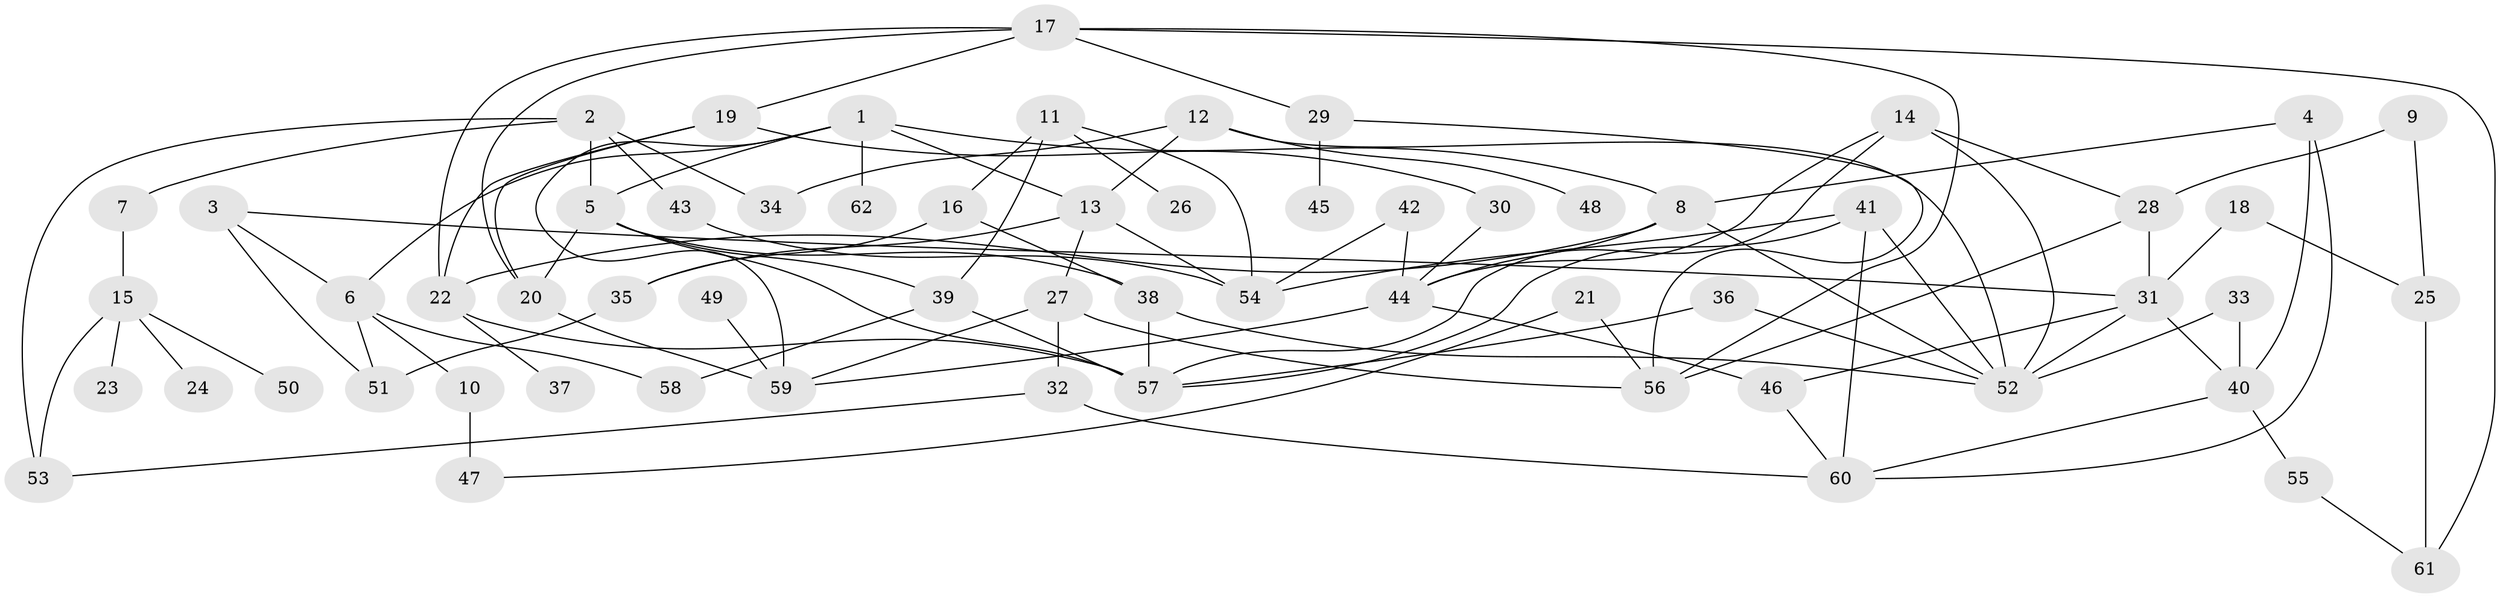// original degree distribution, {5: 0.07317073170731707, 7: 0.024390243902439025, 6: 0.04065040650406504, 3: 0.23577235772357724, 2: 0.3008130081300813, 8: 0.008130081300813009, 1: 0.21951219512195122, 4: 0.0975609756097561}
// Generated by graph-tools (version 1.1) at 2025/36/03/04/25 23:36:13]
// undirected, 62 vertices, 105 edges
graph export_dot {
  node [color=gray90,style=filled];
  1;
  2;
  3;
  4;
  5;
  6;
  7;
  8;
  9;
  10;
  11;
  12;
  13;
  14;
  15;
  16;
  17;
  18;
  19;
  20;
  21;
  22;
  23;
  24;
  25;
  26;
  27;
  28;
  29;
  30;
  31;
  32;
  33;
  34;
  35;
  36;
  37;
  38;
  39;
  40;
  41;
  42;
  43;
  44;
  45;
  46;
  47;
  48;
  49;
  50;
  51;
  52;
  53;
  54;
  55;
  56;
  57;
  58;
  59;
  60;
  61;
  62;
  1 -- 5 [weight=1.0];
  1 -- 6 [weight=1.0];
  1 -- 8 [weight=2.0];
  1 -- 13 [weight=1.0];
  1 -- 59 [weight=1.0];
  1 -- 62 [weight=1.0];
  2 -- 5 [weight=1.0];
  2 -- 7 [weight=1.0];
  2 -- 34 [weight=1.0];
  2 -- 43 [weight=1.0];
  2 -- 53 [weight=1.0];
  3 -- 6 [weight=1.0];
  3 -- 31 [weight=1.0];
  3 -- 51 [weight=1.0];
  4 -- 8 [weight=1.0];
  4 -- 40 [weight=1.0];
  4 -- 60 [weight=1.0];
  5 -- 20 [weight=1.0];
  5 -- 38 [weight=1.0];
  5 -- 39 [weight=1.0];
  5 -- 57 [weight=1.0];
  6 -- 10 [weight=1.0];
  6 -- 51 [weight=1.0];
  6 -- 58 [weight=1.0];
  7 -- 15 [weight=2.0];
  8 -- 22 [weight=1.0];
  8 -- 44 [weight=1.0];
  8 -- 52 [weight=1.0];
  9 -- 25 [weight=1.0];
  9 -- 28 [weight=1.0];
  10 -- 47 [weight=2.0];
  11 -- 16 [weight=1.0];
  11 -- 26 [weight=1.0];
  11 -- 39 [weight=1.0];
  11 -- 54 [weight=1.0];
  12 -- 13 [weight=1.0];
  12 -- 34 [weight=1.0];
  12 -- 48 [weight=1.0];
  12 -- 52 [weight=1.0];
  13 -- 27 [weight=1.0];
  13 -- 35 [weight=1.0];
  13 -- 54 [weight=1.0];
  14 -- 28 [weight=1.0];
  14 -- 44 [weight=1.0];
  14 -- 52 [weight=1.0];
  14 -- 57 [weight=1.0];
  15 -- 23 [weight=1.0];
  15 -- 24 [weight=1.0];
  15 -- 50 [weight=1.0];
  15 -- 53 [weight=1.0];
  16 -- 35 [weight=1.0];
  16 -- 38 [weight=1.0];
  17 -- 19 [weight=1.0];
  17 -- 20 [weight=1.0];
  17 -- 22 [weight=1.0];
  17 -- 29 [weight=1.0];
  17 -- 56 [weight=1.0];
  17 -- 61 [weight=1.0];
  18 -- 25 [weight=1.0];
  18 -- 31 [weight=1.0];
  19 -- 20 [weight=1.0];
  19 -- 22 [weight=1.0];
  19 -- 30 [weight=1.0];
  20 -- 59 [weight=1.0];
  21 -- 47 [weight=1.0];
  21 -- 56 [weight=1.0];
  22 -- 37 [weight=1.0];
  22 -- 57 [weight=1.0];
  25 -- 61 [weight=1.0];
  27 -- 32 [weight=1.0];
  27 -- 56 [weight=1.0];
  27 -- 59 [weight=1.0];
  28 -- 31 [weight=1.0];
  28 -- 56 [weight=1.0];
  29 -- 45 [weight=1.0];
  29 -- 56 [weight=1.0];
  30 -- 44 [weight=1.0];
  31 -- 40 [weight=1.0];
  31 -- 46 [weight=1.0];
  31 -- 52 [weight=1.0];
  32 -- 53 [weight=1.0];
  32 -- 60 [weight=1.0];
  33 -- 40 [weight=1.0];
  33 -- 52 [weight=1.0];
  35 -- 51 [weight=1.0];
  36 -- 52 [weight=1.0];
  36 -- 57 [weight=1.0];
  38 -- 52 [weight=1.0];
  38 -- 57 [weight=1.0];
  39 -- 57 [weight=1.0];
  39 -- 58 [weight=1.0];
  40 -- 55 [weight=1.0];
  40 -- 60 [weight=1.0];
  41 -- 52 [weight=1.0];
  41 -- 54 [weight=1.0];
  41 -- 57 [weight=1.0];
  41 -- 60 [weight=1.0];
  42 -- 44 [weight=1.0];
  42 -- 54 [weight=1.0];
  43 -- 54 [weight=1.0];
  44 -- 46 [weight=1.0];
  44 -- 59 [weight=1.0];
  46 -- 60 [weight=1.0];
  49 -- 59 [weight=1.0];
  55 -- 61 [weight=1.0];
}

